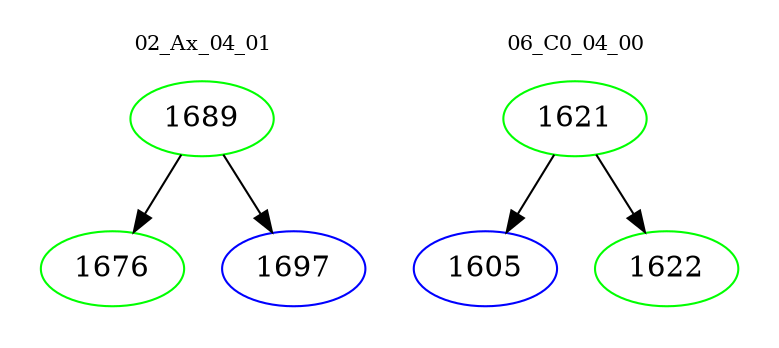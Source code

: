 digraph{
subgraph cluster_0 {
color = white
label = "02_Ax_04_01";
fontsize=10;
T0_1689 [label="1689", color="green"]
T0_1689 -> T0_1676 [color="black"]
T0_1676 [label="1676", color="green"]
T0_1689 -> T0_1697 [color="black"]
T0_1697 [label="1697", color="blue"]
}
subgraph cluster_1 {
color = white
label = "06_C0_04_00";
fontsize=10;
T1_1621 [label="1621", color="green"]
T1_1621 -> T1_1605 [color="black"]
T1_1605 [label="1605", color="blue"]
T1_1621 -> T1_1622 [color="black"]
T1_1622 [label="1622", color="green"]
}
}

